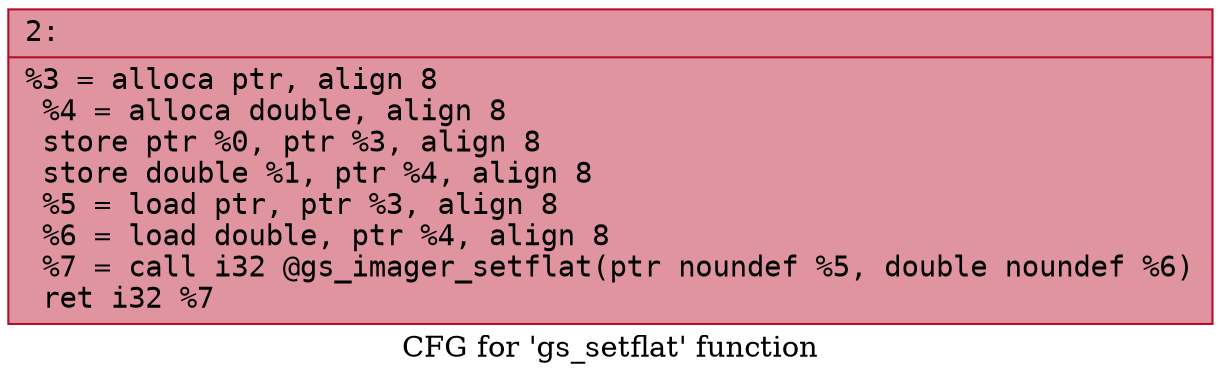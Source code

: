 digraph "CFG for 'gs_setflat' function" {
	label="CFG for 'gs_setflat' function";

	Node0x600003b1b7f0 [shape=record,color="#b70d28ff", style=filled, fillcolor="#b70d2870" fontname="Courier",label="{2:\l|  %3 = alloca ptr, align 8\l  %4 = alloca double, align 8\l  store ptr %0, ptr %3, align 8\l  store double %1, ptr %4, align 8\l  %5 = load ptr, ptr %3, align 8\l  %6 = load double, ptr %4, align 8\l  %7 = call i32 @gs_imager_setflat(ptr noundef %5, double noundef %6)\l  ret i32 %7\l}"];
}
